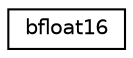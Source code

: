 digraph "Graphical Class Hierarchy"
{
 // LATEX_PDF_SIZE
  edge [fontname="Helvetica",fontsize="10",labelfontname="Helvetica",labelfontsize="10"];
  node [fontname="Helvetica",fontsize="10",shape=record];
  rankdir="LR";
  Node0 [label="bfloat16",height=0.2,width=0.4,color="black", fillcolor="white", style="filled",URL="$classarm__compute_1_1bfloat16.xhtml",tooltip="Brain floating point representation class."];
}
